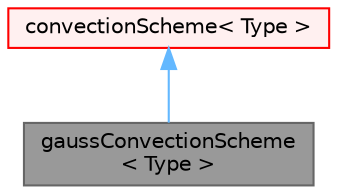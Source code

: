 digraph "gaussConvectionScheme&lt; Type &gt;"
{
 // LATEX_PDF_SIZE
  bgcolor="transparent";
  edge [fontname=Helvetica,fontsize=10,labelfontname=Helvetica,labelfontsize=10];
  node [fontname=Helvetica,fontsize=10,shape=box,height=0.2,width=0.4];
  Node1 [id="Node000001",label="gaussConvectionScheme\l\< Type \>",height=0.2,width=0.4,color="gray40", fillcolor="grey60", style="filled", fontcolor="black",tooltip="Basic second-order convection using face-gradients and Gauss' theorem."];
  Node2 -> Node1 [id="edge1_Node000001_Node000002",dir="back",color="steelblue1",style="solid",tooltip=" "];
  Node2 [id="Node000002",label="convectionScheme\< Type \>",height=0.2,width=0.4,color="red", fillcolor="#FFF0F0", style="filled",URL="$classFoam_1_1fa_1_1convectionScheme.html",tooltip="Abstract base class for finite area calculus convection schemes."];
}
